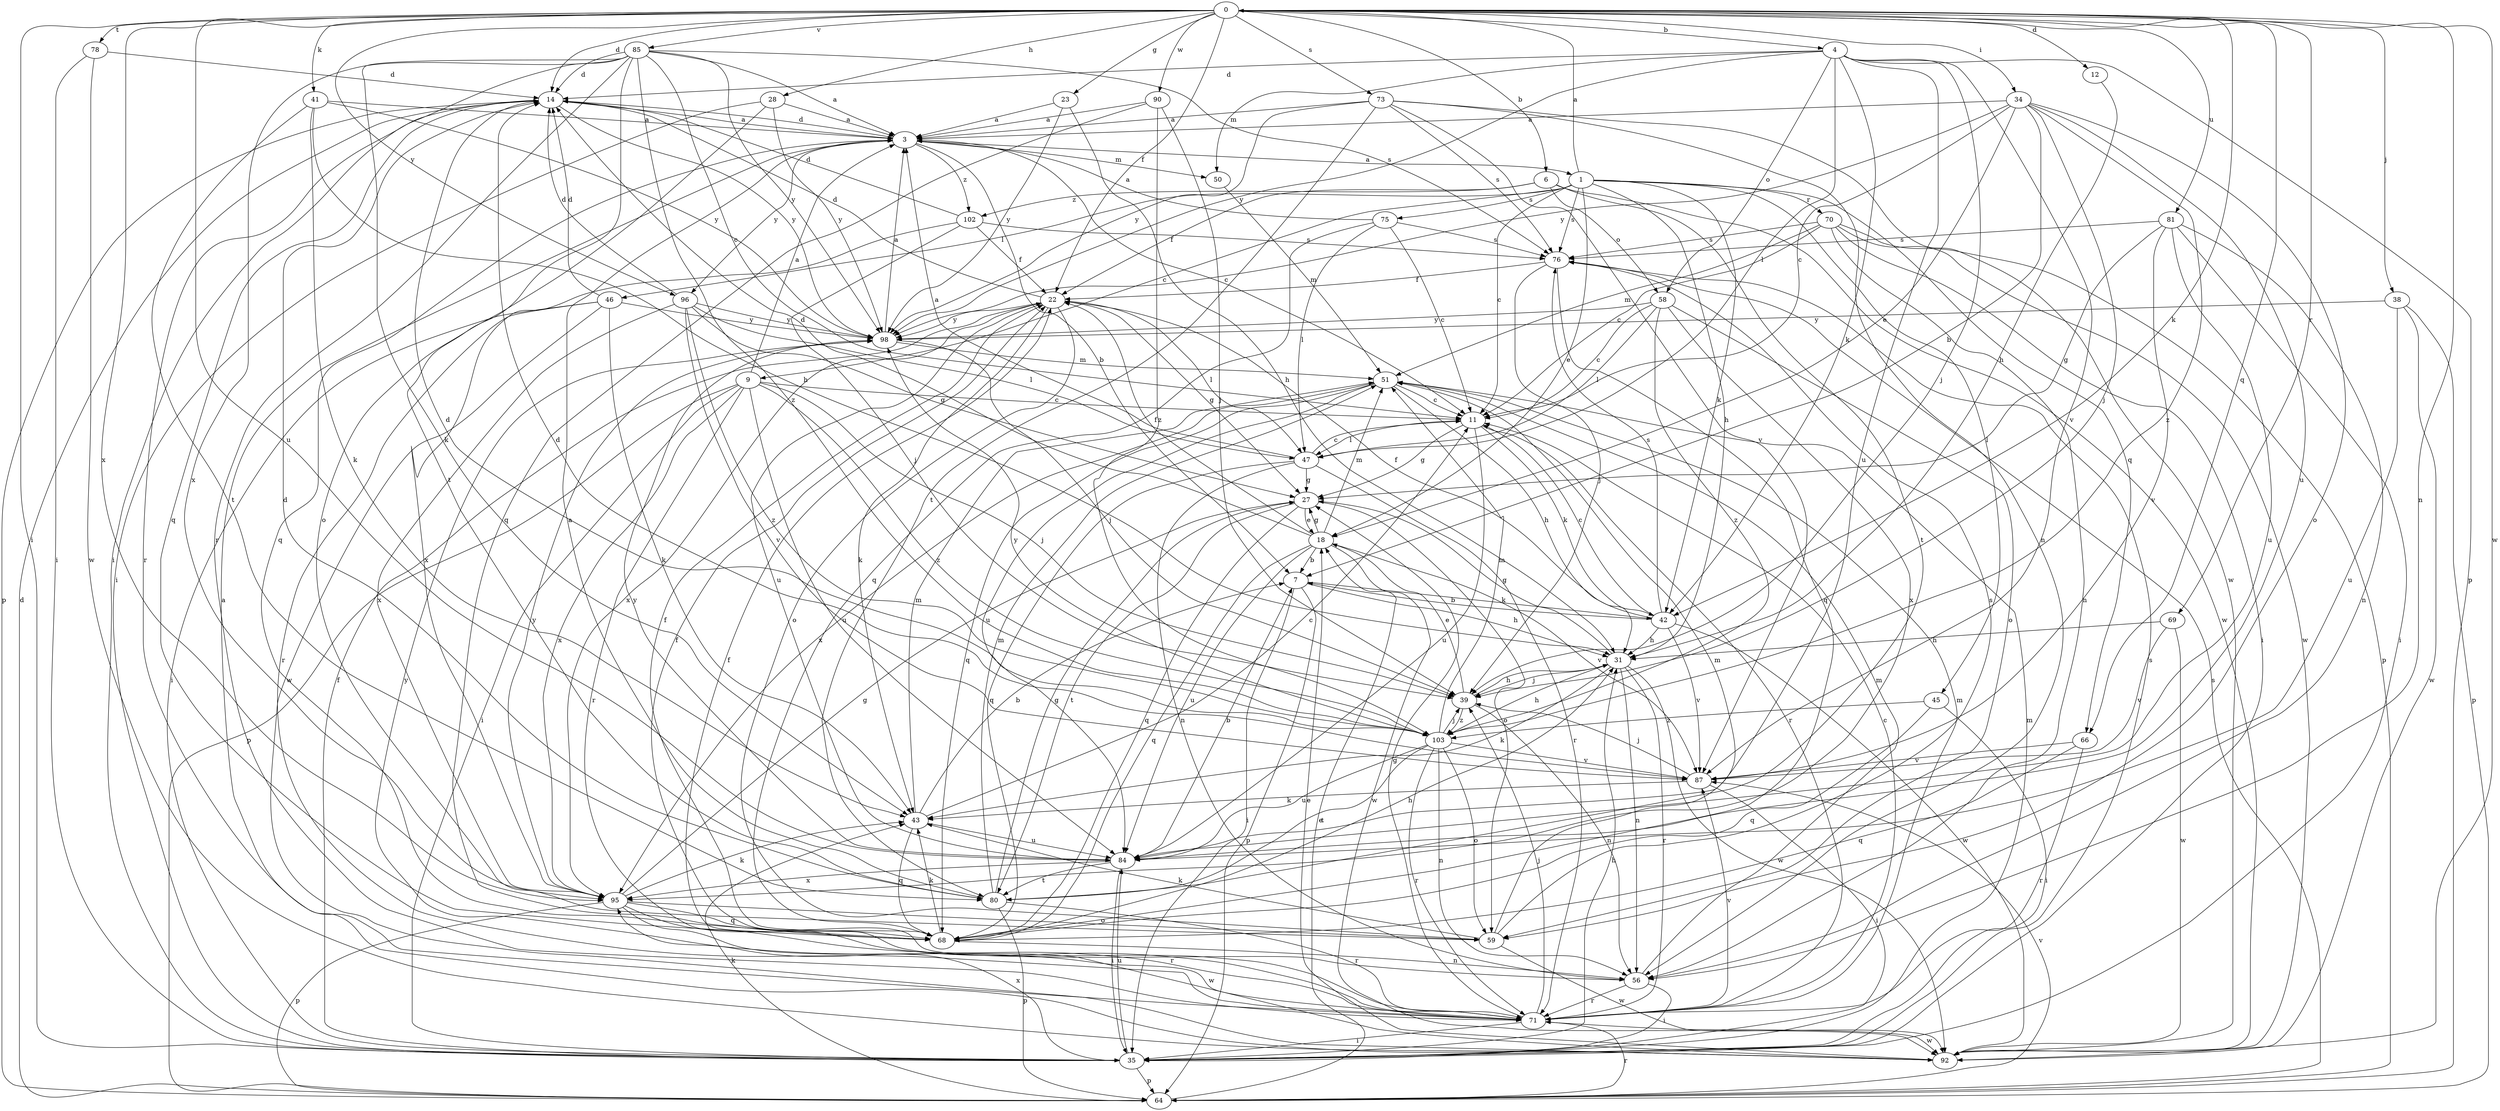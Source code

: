 strict digraph  {
0;
1;
3;
4;
6;
7;
9;
11;
12;
14;
18;
22;
23;
27;
28;
31;
34;
35;
38;
39;
41;
42;
43;
45;
46;
47;
50;
51;
56;
58;
59;
64;
66;
68;
69;
70;
71;
73;
75;
76;
78;
80;
81;
84;
85;
87;
90;
92;
95;
96;
98;
102;
103;
0 -> 4  [label=b];
0 -> 6  [label=b];
0 -> 12  [label=d];
0 -> 14  [label=d];
0 -> 22  [label=f];
0 -> 23  [label=g];
0 -> 28  [label=h];
0 -> 34  [label=i];
0 -> 35  [label=i];
0 -> 38  [label=j];
0 -> 41  [label=k];
0 -> 42  [label=k];
0 -> 56  [label=n];
0 -> 66  [label=q];
0 -> 69  [label=r];
0 -> 73  [label=s];
0 -> 78  [label=t];
0 -> 81  [label=u];
0 -> 84  [label=u];
0 -> 85  [label=v];
0 -> 90  [label=w];
0 -> 92  [label=w];
0 -> 95  [label=x];
0 -> 96  [label=y];
1 -> 0  [label=a];
1 -> 9  [label=c];
1 -> 11  [label=c];
1 -> 18  [label=e];
1 -> 31  [label=h];
1 -> 42  [label=k];
1 -> 45  [label=l];
1 -> 46  [label=l];
1 -> 66  [label=q];
1 -> 70  [label=r];
1 -> 75  [label=s];
1 -> 76  [label=s];
3 -> 1  [label=a];
3 -> 7  [label=b];
3 -> 11  [label=c];
3 -> 14  [label=d];
3 -> 50  [label=m];
3 -> 68  [label=q];
3 -> 96  [label=y];
3 -> 102  [label=z];
4 -> 14  [label=d];
4 -> 39  [label=j];
4 -> 42  [label=k];
4 -> 47  [label=l];
4 -> 50  [label=m];
4 -> 58  [label=o];
4 -> 64  [label=p];
4 -> 84  [label=u];
4 -> 87  [label=v];
4 -> 98  [label=y];
6 -> 22  [label=f];
6 -> 58  [label=o];
6 -> 80  [label=t];
6 -> 92  [label=w];
6 -> 102  [label=z];
7 -> 31  [label=h];
7 -> 35  [label=i];
7 -> 42  [label=k];
7 -> 64  [label=p];
9 -> 3  [label=a];
9 -> 11  [label=c];
9 -> 35  [label=i];
9 -> 39  [label=j];
9 -> 64  [label=p];
9 -> 71  [label=r];
9 -> 84  [label=u];
9 -> 95  [label=x];
9 -> 103  [label=z];
11 -> 27  [label=g];
11 -> 42  [label=k];
11 -> 47  [label=l];
11 -> 71  [label=r];
11 -> 84  [label=u];
12 -> 31  [label=h];
14 -> 3  [label=a];
14 -> 64  [label=p];
14 -> 68  [label=q];
14 -> 71  [label=r];
14 -> 98  [label=y];
18 -> 7  [label=b];
18 -> 14  [label=d];
18 -> 22  [label=f];
18 -> 27  [label=g];
18 -> 51  [label=m];
18 -> 68  [label=q];
18 -> 84  [label=u];
18 -> 87  [label=v];
18 -> 92  [label=w];
22 -> 14  [label=d];
22 -> 27  [label=g];
22 -> 43  [label=k];
22 -> 47  [label=l];
22 -> 59  [label=o];
22 -> 84  [label=u];
22 -> 95  [label=x];
22 -> 98  [label=y];
23 -> 3  [label=a];
23 -> 31  [label=h];
23 -> 98  [label=y];
27 -> 18  [label=e];
27 -> 59  [label=o];
27 -> 68  [label=q];
27 -> 80  [label=t];
28 -> 3  [label=a];
28 -> 35  [label=i];
28 -> 59  [label=o];
28 -> 98  [label=y];
31 -> 27  [label=g];
31 -> 39  [label=j];
31 -> 43  [label=k];
31 -> 56  [label=n];
31 -> 71  [label=r];
31 -> 92  [label=w];
34 -> 3  [label=a];
34 -> 7  [label=b];
34 -> 11  [label=c];
34 -> 18  [label=e];
34 -> 39  [label=j];
34 -> 59  [label=o];
34 -> 84  [label=u];
34 -> 98  [label=y];
34 -> 103  [label=z];
35 -> 22  [label=f];
35 -> 31  [label=h];
35 -> 51  [label=m];
35 -> 64  [label=p];
35 -> 76  [label=s];
35 -> 84  [label=u];
35 -> 95  [label=x];
38 -> 64  [label=p];
38 -> 84  [label=u];
38 -> 92  [label=w];
38 -> 98  [label=y];
39 -> 18  [label=e];
39 -> 31  [label=h];
39 -> 56  [label=n];
39 -> 103  [label=z];
41 -> 3  [label=a];
41 -> 31  [label=h];
41 -> 43  [label=k];
41 -> 80  [label=t];
41 -> 98  [label=y];
42 -> 7  [label=b];
42 -> 11  [label=c];
42 -> 22  [label=f];
42 -> 31  [label=h];
42 -> 76  [label=s];
42 -> 87  [label=v];
42 -> 92  [label=w];
43 -> 7  [label=b];
43 -> 11  [label=c];
43 -> 51  [label=m];
43 -> 68  [label=q];
43 -> 84  [label=u];
45 -> 35  [label=i];
45 -> 68  [label=q];
45 -> 103  [label=z];
46 -> 14  [label=d];
46 -> 35  [label=i];
46 -> 43  [label=k];
46 -> 71  [label=r];
46 -> 92  [label=w];
46 -> 98  [label=y];
47 -> 3  [label=a];
47 -> 11  [label=c];
47 -> 27  [label=g];
47 -> 56  [label=n];
47 -> 68  [label=q];
47 -> 71  [label=r];
50 -> 51  [label=m];
51 -> 11  [label=c];
51 -> 31  [label=h];
51 -> 68  [label=q];
51 -> 84  [label=u];
51 -> 95  [label=x];
56 -> 22  [label=f];
56 -> 35  [label=i];
56 -> 51  [label=m];
56 -> 71  [label=r];
58 -> 11  [label=c];
58 -> 47  [label=l];
58 -> 59  [label=o];
58 -> 95  [label=x];
58 -> 98  [label=y];
58 -> 103  [label=z];
59 -> 43  [label=k];
59 -> 51  [label=m];
59 -> 76  [label=s];
59 -> 92  [label=w];
64 -> 14  [label=d];
64 -> 18  [label=e];
64 -> 43  [label=k];
64 -> 71  [label=r];
64 -> 76  [label=s];
64 -> 87  [label=v];
66 -> 68  [label=q];
66 -> 71  [label=r];
66 -> 87  [label=v];
68 -> 22  [label=f];
68 -> 31  [label=h];
68 -> 43  [label=k];
68 -> 56  [label=n];
69 -> 31  [label=h];
69 -> 87  [label=v];
69 -> 92  [label=w];
70 -> 11  [label=c];
70 -> 35  [label=i];
70 -> 51  [label=m];
70 -> 56  [label=n];
70 -> 64  [label=p];
70 -> 76  [label=s];
70 -> 92  [label=w];
71 -> 11  [label=c];
71 -> 22  [label=f];
71 -> 27  [label=g];
71 -> 35  [label=i];
71 -> 39  [label=j];
71 -> 51  [label=m];
71 -> 87  [label=v];
71 -> 92  [label=w];
71 -> 98  [label=y];
73 -> 3  [label=a];
73 -> 56  [label=n];
73 -> 76  [label=s];
73 -> 80  [label=t];
73 -> 87  [label=v];
73 -> 92  [label=w];
73 -> 98  [label=y];
75 -> 3  [label=a];
75 -> 11  [label=c];
75 -> 47  [label=l];
75 -> 68  [label=q];
75 -> 76  [label=s];
76 -> 22  [label=f];
76 -> 39  [label=j];
76 -> 68  [label=q];
78 -> 14  [label=d];
78 -> 35  [label=i];
78 -> 92  [label=w];
80 -> 3  [label=a];
80 -> 14  [label=d];
80 -> 27  [label=g];
80 -> 51  [label=m];
80 -> 64  [label=p];
80 -> 71  [label=r];
81 -> 27  [label=g];
81 -> 35  [label=i];
81 -> 56  [label=n];
81 -> 76  [label=s];
81 -> 84  [label=u];
81 -> 87  [label=v];
84 -> 7  [label=b];
84 -> 35  [label=i];
84 -> 80  [label=t];
84 -> 95  [label=x];
84 -> 98  [label=y];
85 -> 3  [label=a];
85 -> 11  [label=c];
85 -> 14  [label=d];
85 -> 35  [label=i];
85 -> 43  [label=k];
85 -> 71  [label=r];
85 -> 76  [label=s];
85 -> 80  [label=t];
85 -> 95  [label=x];
85 -> 98  [label=y];
85 -> 103  [label=z];
87 -> 14  [label=d];
87 -> 35  [label=i];
87 -> 39  [label=j];
87 -> 43  [label=k];
90 -> 3  [label=a];
90 -> 39  [label=j];
90 -> 68  [label=q];
90 -> 103  [label=z];
92 -> 3  [label=a];
92 -> 18  [label=e];
95 -> 27  [label=g];
95 -> 43  [label=k];
95 -> 59  [label=o];
95 -> 64  [label=p];
95 -> 68  [label=q];
95 -> 71  [label=r];
95 -> 92  [label=w];
95 -> 98  [label=y];
96 -> 14  [label=d];
96 -> 27  [label=g];
96 -> 47  [label=l];
96 -> 87  [label=v];
96 -> 95  [label=x];
96 -> 98  [label=y];
96 -> 103  [label=z];
98 -> 3  [label=a];
98 -> 39  [label=j];
98 -> 51  [label=m];
102 -> 14  [label=d];
102 -> 22  [label=f];
102 -> 39  [label=j];
102 -> 76  [label=s];
102 -> 95  [label=x];
103 -> 14  [label=d];
103 -> 31  [label=h];
103 -> 39  [label=j];
103 -> 51  [label=m];
103 -> 56  [label=n];
103 -> 59  [label=o];
103 -> 71  [label=r];
103 -> 80  [label=t];
103 -> 84  [label=u];
103 -> 87  [label=v];
103 -> 98  [label=y];
}
